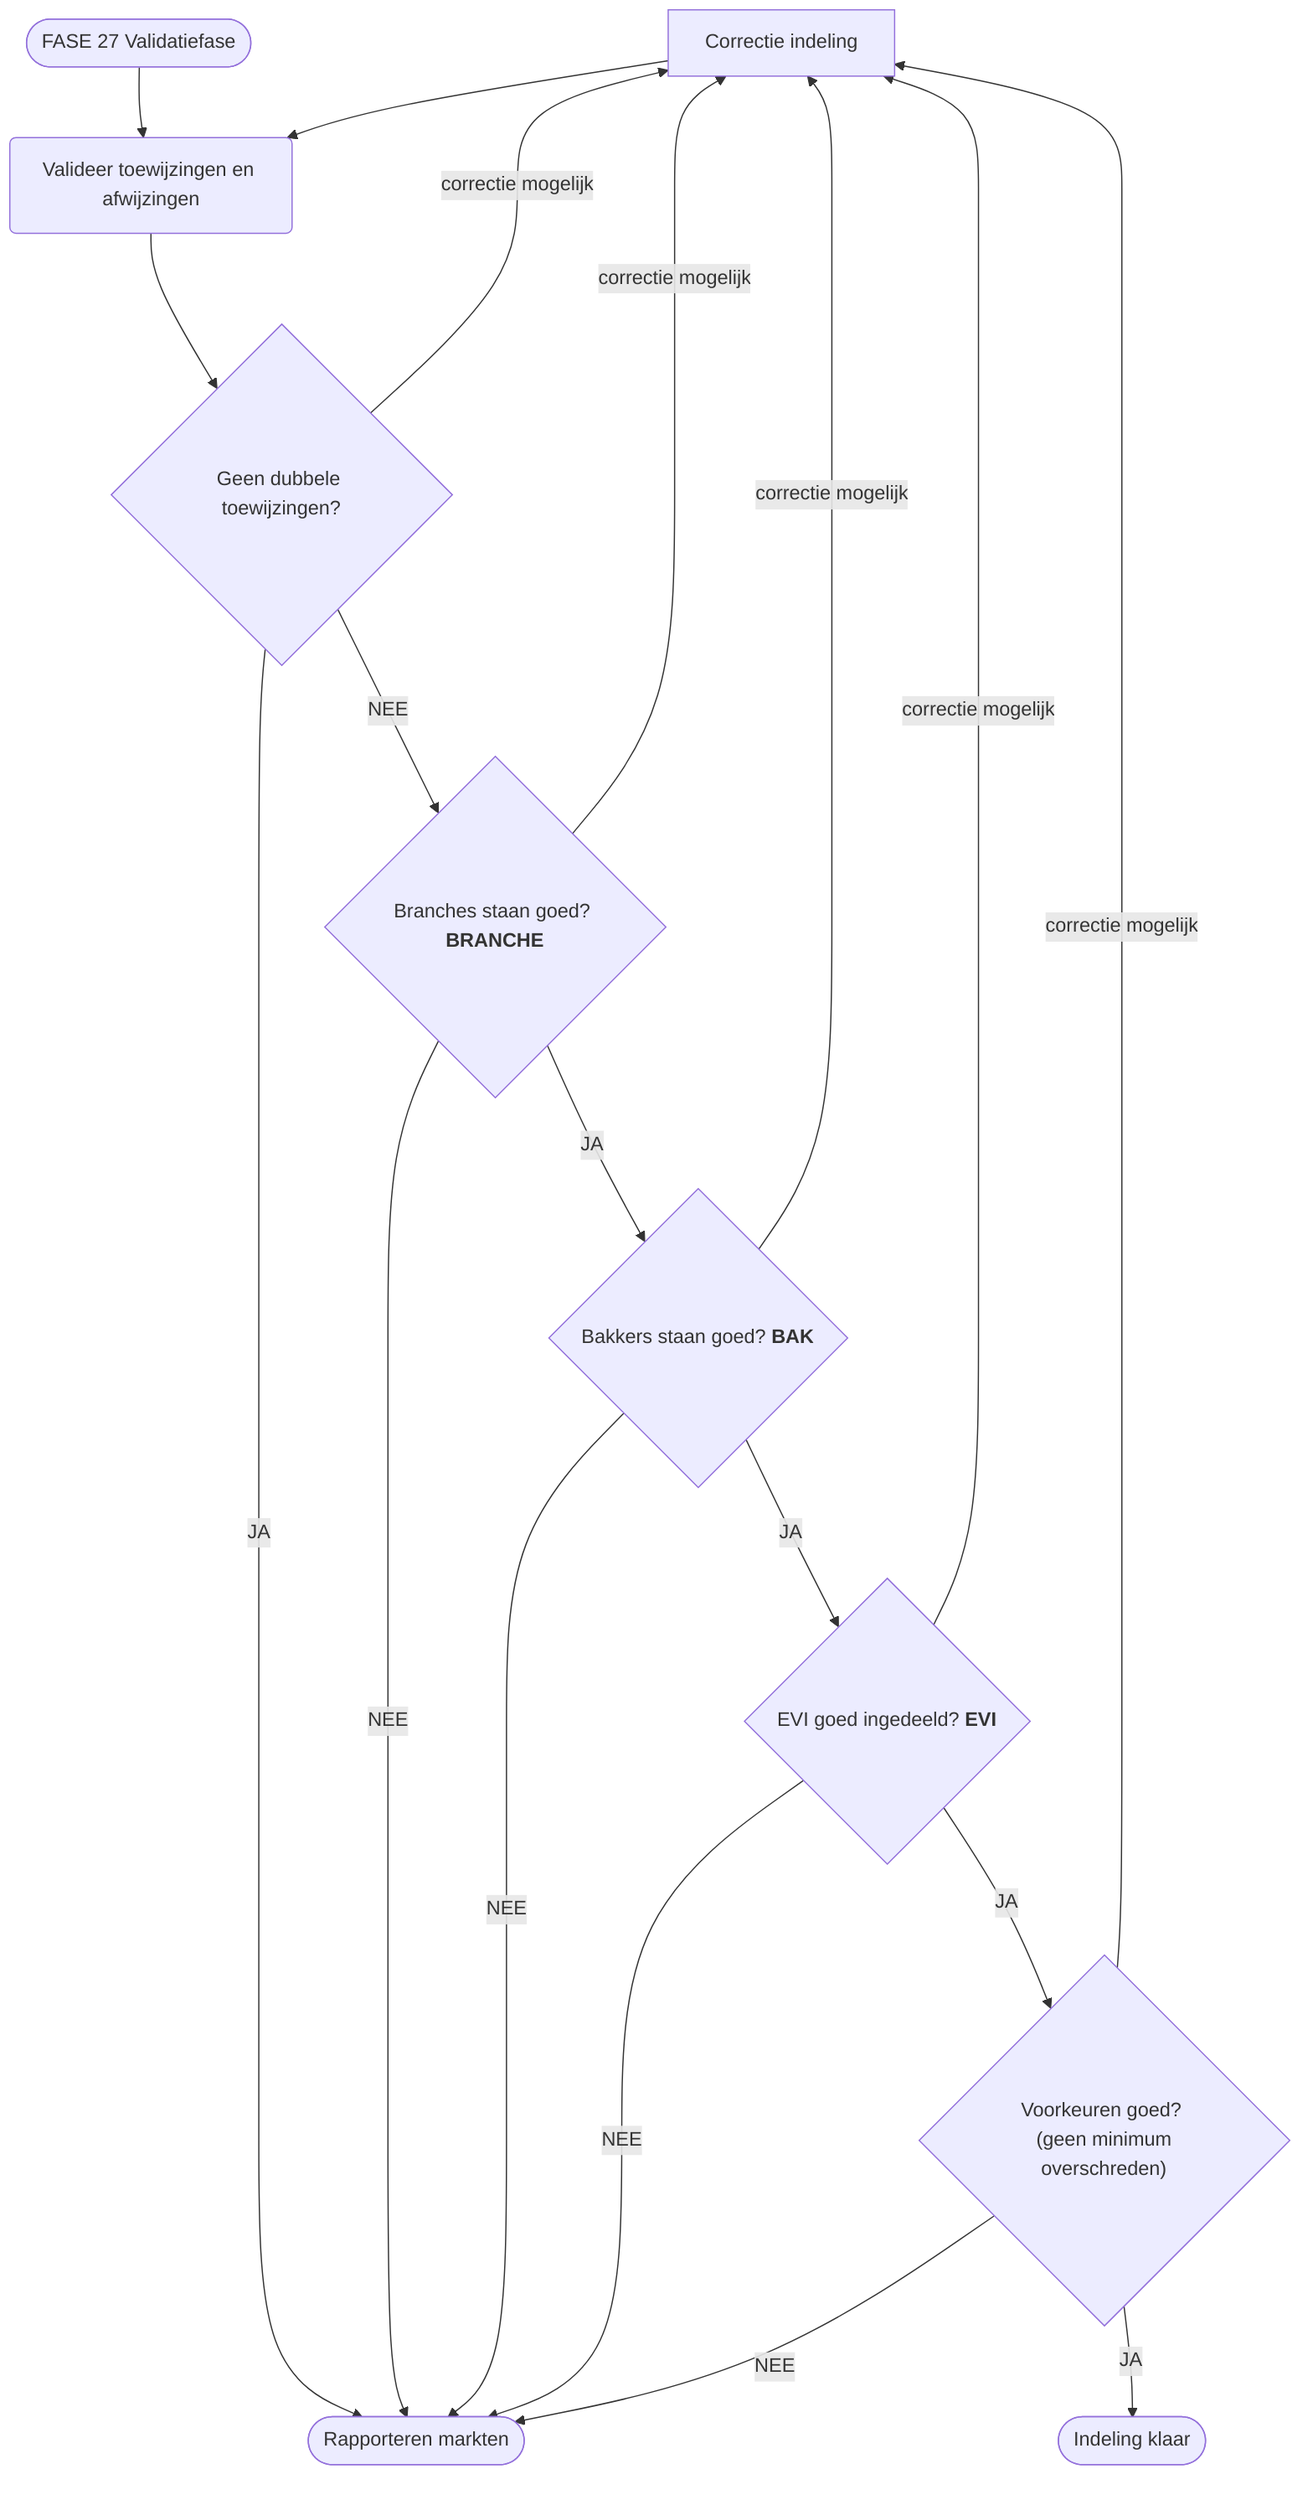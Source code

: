 graph TD          
    rap(["Rapporteren markten"])
    cor["Correctie indeling"] --> A2
    A(["FASE 27 Validatiefase"]) -->
    A2(Valideer toewijzingen en afwijzingen) -->

    C{Geen dubbele toewijzingen?}
    C --JA--> rap
    C --correctie mogelijk--> cor
    C --NEE--> D

    D{Branches staan goed? <b>BRANCHE</b>}
    D --NEE--> rap
    D --correctie mogelijk--> cor
    D --JA--> D1

    D1{Bakkers staan goed? <b>BAK</b>}
    D1 --NEE--> rap
    D1 --correctie mogelijk--> cor
    D1 --JA--> E

    E{EVI goed ingedeeld? <b>EVI</b>}
    E --NEE--> rap
    E --correctie mogelijk--> cor
    E --JA--> F

    F{"Voorkeuren goed? <br> (geen minimum overschreden)"}
    F --NEE--> rap
    F --correctie mogelijk--> cor
    F --JA--> Z(["Indeling klaar"])